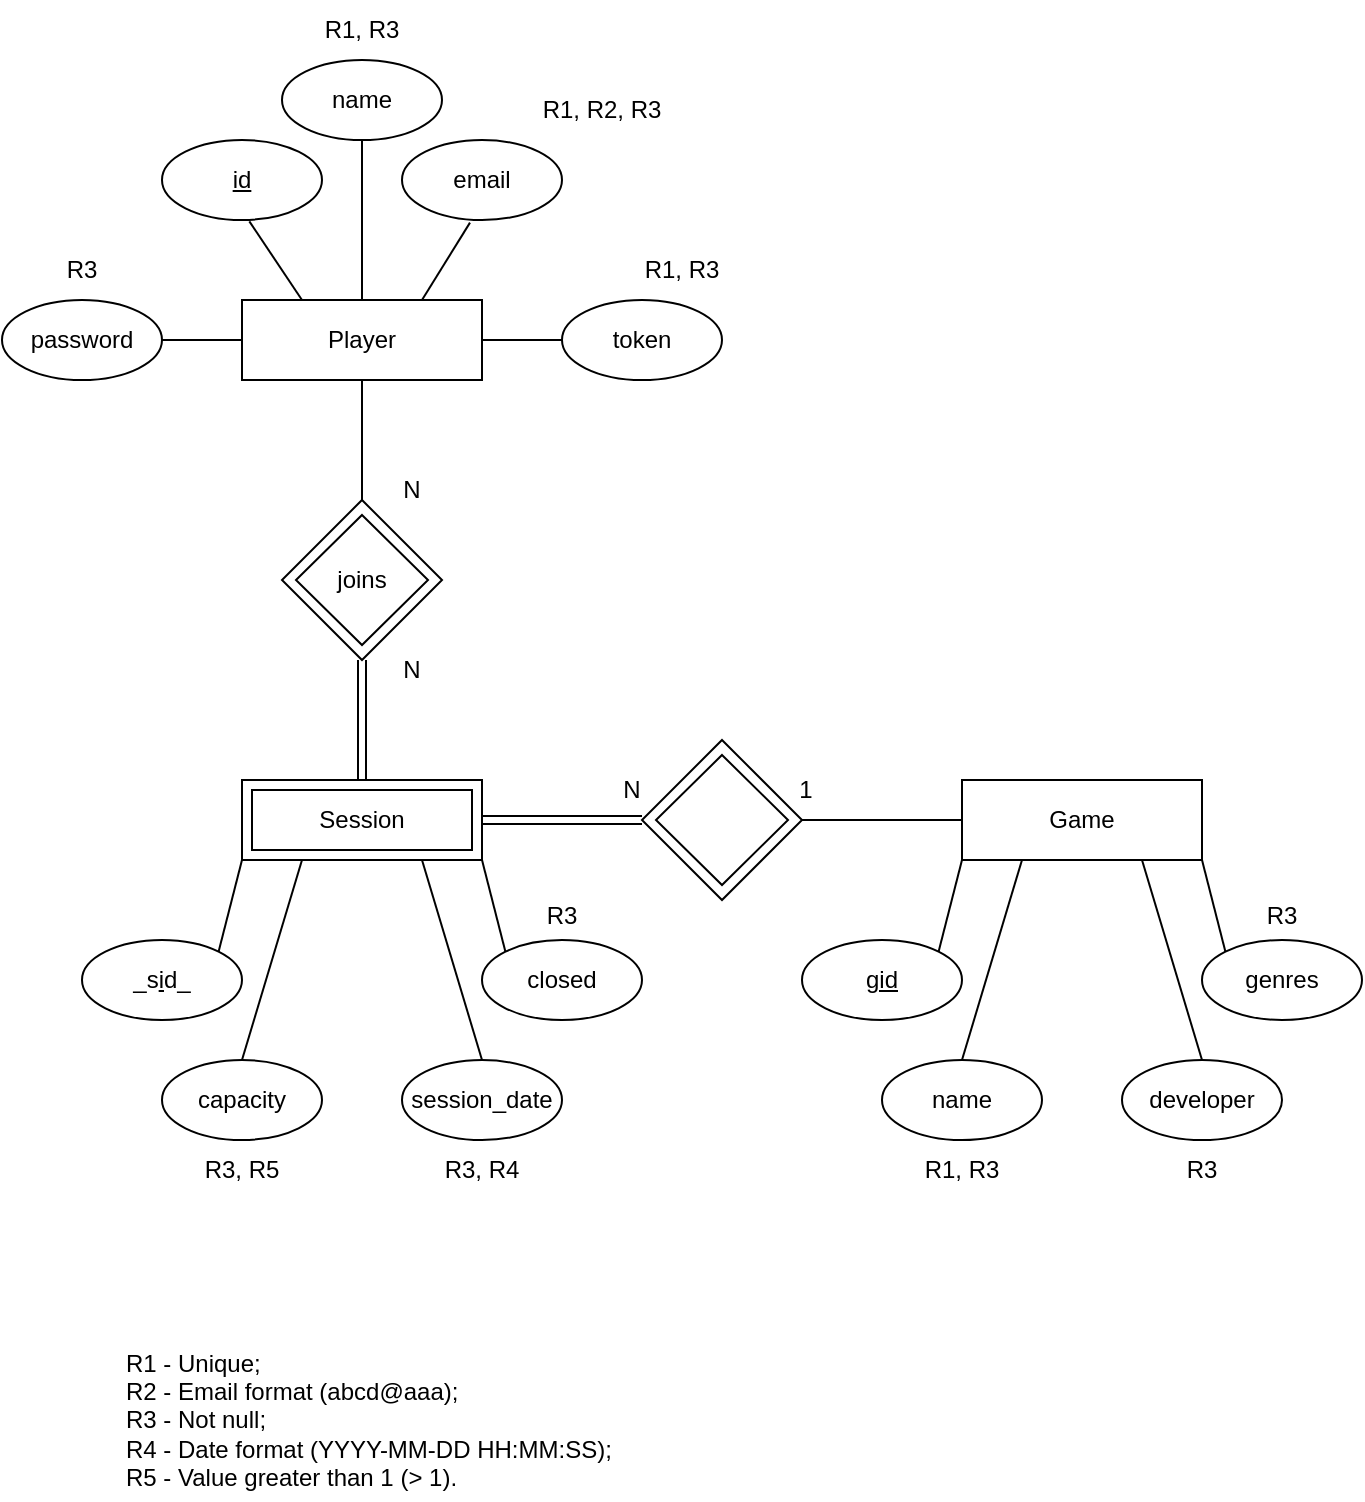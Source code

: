 <mxfile version="20.8.16" type="device"><diagram name="Página-1" id="lD163Vnd4FFZl28pI0uj"><mxGraphModel dx="1290" dy="629" grid="1" gridSize="10" guides="1" tooltips="1" connect="1" arrows="1" fold="1" page="1" pageScale="1" pageWidth="827" pageHeight="1169" math="0" shadow="0"><root><mxCell id="0"/><mxCell id="1" parent="0"/><mxCell id="HJrGSc-7__fv8DipX3A_-1" value="Player" style="rounded=0;whiteSpace=wrap;html=1;" parent="1" vertex="1"><mxGeometry x="140" y="400" width="120" height="40" as="geometry"/></mxCell><mxCell id="HJrGSc-7__fv8DipX3A_-2" value="name" style="ellipse;whiteSpace=wrap;html=1;fontStyle=0" parent="1" vertex="1"><mxGeometry x="160" y="280" width="80" height="40" as="geometry"/></mxCell><mxCell id="HJrGSc-7__fv8DipX3A_-3" value="" style="endArrow=none;html=1;rounded=0;exitX=0.5;exitY=1;exitDx=0;exitDy=0;entryX=0.5;entryY=0;entryDx=0;entryDy=0;" parent="1" source="HJrGSc-7__fv8DipX3A_-2" target="HJrGSc-7__fv8DipX3A_-1" edge="1"><mxGeometry width="50" height="50" relative="1" as="geometry"><mxPoint x="400" y="720" as="sourcePoint"/><mxPoint x="450" y="670" as="targetPoint"/></mxGeometry></mxCell><mxCell id="HJrGSc-7__fv8DipX3A_-4" value="email" style="ellipse;whiteSpace=wrap;html=1;fontStyle=0" parent="1" vertex="1"><mxGeometry x="220" y="320" width="80" height="40" as="geometry"/></mxCell><mxCell id="HJrGSc-7__fv8DipX3A_-5" value="id" style="ellipse;whiteSpace=wrap;html=1;fontStyle=4" parent="1" vertex="1"><mxGeometry x="100" y="320" width="80" height="40" as="geometry"/></mxCell><mxCell id="HJrGSc-7__fv8DipX3A_-6" value="token" style="ellipse;whiteSpace=wrap;html=1;fontStyle=0" parent="1" vertex="1"><mxGeometry x="300" y="400" width="80" height="40" as="geometry"/></mxCell><mxCell id="HJrGSc-7__fv8DipX3A_-7" value="" style="endArrow=none;html=1;rounded=0;exitX=0.546;exitY=1.017;exitDx=0;exitDy=0;entryX=0.25;entryY=0;entryDx=0;entryDy=0;exitPerimeter=0;" parent="1" source="HJrGSc-7__fv8DipX3A_-5" target="HJrGSc-7__fv8DipX3A_-1" edge="1"><mxGeometry width="50" height="50" relative="1" as="geometry"><mxPoint x="230" y="670" as="sourcePoint"/><mxPoint x="280" y="620" as="targetPoint"/></mxGeometry></mxCell><mxCell id="HJrGSc-7__fv8DipX3A_-8" value="" style="endArrow=none;html=1;rounded=0;entryX=0.425;entryY=1.033;entryDx=0;entryDy=0;entryPerimeter=0;exitX=0.75;exitY=0;exitDx=0;exitDy=0;" parent="1" source="HJrGSc-7__fv8DipX3A_-1" target="HJrGSc-7__fv8DipX3A_-4" edge="1"><mxGeometry width="50" height="50" relative="1" as="geometry"><mxPoint x="400" y="720" as="sourcePoint"/><mxPoint x="450" y="670" as="targetPoint"/></mxGeometry></mxCell><mxCell id="HJrGSc-7__fv8DipX3A_-9" value="" style="endArrow=none;html=1;rounded=0;entryX=0;entryY=0.5;entryDx=0;entryDy=0;exitX=1;exitY=0.5;exitDx=0;exitDy=0;" parent="1" source="HJrGSc-7__fv8DipX3A_-1" target="HJrGSc-7__fv8DipX3A_-6" edge="1"><mxGeometry width="50" height="50" relative="1" as="geometry"><mxPoint x="280" y="660" as="sourcePoint"/><mxPoint x="330" y="610" as="targetPoint"/></mxGeometry></mxCell><mxCell id="HJrGSc-7__fv8DipX3A_-10" value="Game" style="rounded=0;whiteSpace=wrap;html=1;" parent="1" vertex="1"><mxGeometry x="500" y="640" width="120" height="40" as="geometry"/></mxCell><mxCell id="HJrGSc-7__fv8DipX3A_-11" value="gid" style="ellipse;whiteSpace=wrap;html=1;fontStyle=4" parent="1" vertex="1"><mxGeometry x="420" y="720" width="80" height="40" as="geometry"/></mxCell><mxCell id="HJrGSc-7__fv8DipX3A_-12" value="name" style="ellipse;whiteSpace=wrap;html=1;fontStyle=0" parent="1" vertex="1"><mxGeometry x="460" y="780" width="80" height="40" as="geometry"/></mxCell><mxCell id="HJrGSc-7__fv8DipX3A_-13" value="developer" style="ellipse;whiteSpace=wrap;html=1;fontStyle=0" parent="1" vertex="1"><mxGeometry x="580" y="780" width="80" height="40" as="geometry"/></mxCell><mxCell id="HJrGSc-7__fv8DipX3A_-14" value="genres" style="ellipse;whiteSpace=wrap;html=1;fontStyle=0" parent="1" vertex="1"><mxGeometry x="620" y="720" width="80" height="40" as="geometry"/></mxCell><mxCell id="HJrGSc-7__fv8DipX3A_-15" value="" style="endArrow=none;html=1;rounded=0;entryX=0;entryY=1;entryDx=0;entryDy=0;exitX=1;exitY=0;exitDx=0;exitDy=0;" parent="1" source="HJrGSc-7__fv8DipX3A_-11" target="HJrGSc-7__fv8DipX3A_-10" edge="1"><mxGeometry width="50" height="50" relative="1" as="geometry"><mxPoint x="300" y="820" as="sourcePoint"/><mxPoint x="350" y="770" as="targetPoint"/></mxGeometry></mxCell><mxCell id="HJrGSc-7__fv8DipX3A_-16" value="" style="endArrow=none;html=1;rounded=0;exitX=0.5;exitY=0;exitDx=0;exitDy=0;entryX=0.25;entryY=1;entryDx=0;entryDy=0;" parent="1" source="HJrGSc-7__fv8DipX3A_-12" target="HJrGSc-7__fv8DipX3A_-10" edge="1"><mxGeometry width="50" height="50" relative="1" as="geometry"><mxPoint x="580" y="780" as="sourcePoint"/><mxPoint x="520" y="690" as="targetPoint"/></mxGeometry></mxCell><mxCell id="HJrGSc-7__fv8DipX3A_-17" value="" style="endArrow=none;html=1;rounded=0;entryX=0.75;entryY=1;entryDx=0;entryDy=0;exitX=0.5;exitY=0;exitDx=0;exitDy=0;" parent="1" source="HJrGSc-7__fv8DipX3A_-13" target="HJrGSc-7__fv8DipX3A_-10" edge="1"><mxGeometry width="50" height="50" relative="1" as="geometry"><mxPoint x="490" y="870" as="sourcePoint"/><mxPoint x="540" y="820" as="targetPoint"/></mxGeometry></mxCell><mxCell id="HJrGSc-7__fv8DipX3A_-18" value="" style="endArrow=none;html=1;rounded=0;entryX=1;entryY=1;entryDx=0;entryDy=0;exitX=0;exitY=0;exitDx=0;exitDy=0;" parent="1" source="HJrGSc-7__fv8DipX3A_-14" target="HJrGSc-7__fv8DipX3A_-10" edge="1"><mxGeometry width="50" height="50" relative="1" as="geometry"><mxPoint x="490" y="900" as="sourcePoint"/><mxPoint x="540" y="850" as="targetPoint"/></mxGeometry></mxCell><mxCell id="HJrGSc-7__fv8DipX3A_-22" value="capacity" style="ellipse;whiteSpace=wrap;html=1;fontStyle=0" parent="1" vertex="1"><mxGeometry x="100" y="780" width="80" height="40" as="geometry"/></mxCell><mxCell id="HJrGSc-7__fv8DipX3A_-23" value="session_date" style="ellipse;whiteSpace=wrap;html=1;fontStyle=0" parent="1" vertex="1"><mxGeometry x="220" y="780" width="80" height="40" as="geometry"/></mxCell><mxCell id="HJrGSc-7__fv8DipX3A_-25" value="" style="endArrow=none;html=1;rounded=0;entryX=0.25;entryY=1;entryDx=0;entryDy=0;exitX=0.5;exitY=0;exitDx=0;exitDy=0;" parent="1" source="HJrGSc-7__fv8DipX3A_-22" edge="1" target="R3QhaNTgJ3RTfWgvDygv-2"><mxGeometry width="50" height="50" relative="1" as="geometry"><mxPoint x="217" y="797.5" as="sourcePoint"/><mxPoint x="176.96" y="707.5" as="targetPoint"/></mxGeometry></mxCell><mxCell id="HJrGSc-7__fv8DipX3A_-26" value="" style="endArrow=none;html=1;rounded=0;entryX=0.75;entryY=1;entryDx=0;entryDy=0;exitX=0.5;exitY=0;exitDx=0;exitDy=0;" parent="1" source="HJrGSc-7__fv8DipX3A_-23" edge="1" target="R3QhaNTgJ3RTfWgvDygv-2"><mxGeometry width="50" height="50" relative="1" as="geometry"><mxPoint x="217" y="787.5" as="sourcePoint"/><mxPoint x="227" y="707.5" as="targetPoint"/></mxGeometry></mxCell><mxCell id="HJrGSc-7__fv8DipX3A_-32" value="" style="endArrow=none;html=1;rounded=0;entryX=0;entryY=0.5;entryDx=0;entryDy=0;exitX=1;exitY=0.5;exitDx=0;exitDy=0;" parent="1" source="4z2w1f68KjVx0mHR2dab-5" target="HJrGSc-7__fv8DipX3A_-10" edge="1"><mxGeometry width="50" height="50" relative="1" as="geometry"><mxPoint x="410" y="680" as="sourcePoint"/><mxPoint x="480" y="670" as="targetPoint"/></mxGeometry></mxCell><mxCell id="HJrGSc-7__fv8DipX3A_-35" value="" style="endArrow=none;html=1;rounded=0;entryX=0.5;entryY=1;entryDx=0;entryDy=0;exitX=0.5;exitY=0;exitDx=0;exitDy=0;" parent="1" source="4z2w1f68KjVx0mHR2dab-4" target="HJrGSc-7__fv8DipX3A_-1" edge="1"><mxGeometry width="50" height="50" relative="1" as="geometry"><mxPoint x="190" y="505" as="sourcePoint"/><mxPoint x="220" y="405" as="targetPoint"/></mxGeometry></mxCell><mxCell id="HJrGSc-7__fv8DipX3A_-37" value="N" style="text;html=1;align=center;verticalAlign=middle;whiteSpace=wrap;rounded=0;" parent="1" vertex="1"><mxGeometry x="210" y="570" width="30" height="30" as="geometry"/></mxCell><mxCell id="HJrGSc-7__fv8DipX3A_-39" value="N" style="text;html=1;align=center;verticalAlign=middle;whiteSpace=wrap;rounded=0;" parent="1" vertex="1"><mxGeometry x="210" y="480" width="30" height="30" as="geometry"/></mxCell><mxCell id="HJrGSc-7__fv8DipX3A_-40" value="N" style="text;html=1;align=center;verticalAlign=middle;whiteSpace=wrap;rounded=0;" parent="1" vertex="1"><mxGeometry x="320" y="630" width="30" height="30" as="geometry"/></mxCell><mxCell id="HJrGSc-7__fv8DipX3A_-41" value="1" style="text;html=1;align=center;verticalAlign=middle;whiteSpace=wrap;rounded=0;" parent="1" vertex="1"><mxGeometry x="407" y="630" width="30" height="30" as="geometry"/></mxCell><mxCell id="R3QhaNTgJ3RTfWgvDygv-2" value="Session" style="shape=ext;margin=3;double=1;whiteSpace=wrap;html=1;align=center;" parent="1" vertex="1"><mxGeometry x="140" y="640" width="120" height="40" as="geometry"/></mxCell><mxCell id="R3QhaNTgJ3RTfWgvDygv-3" value="password" style="ellipse;whiteSpace=wrap;html=1;fontStyle=0" parent="1" vertex="1"><mxGeometry x="20" y="400" width="80" height="40" as="geometry"/></mxCell><mxCell id="R3QhaNTgJ3RTfWgvDygv-4" value="" style="endArrow=none;html=1;rounded=0;entryX=0;entryY=0.5;entryDx=0;entryDy=0;exitX=1;exitY=0.5;exitDx=0;exitDy=0;" parent="1" source="R3QhaNTgJ3RTfWgvDygv-3" target="HJrGSc-7__fv8DipX3A_-1" edge="1"><mxGeometry width="50" height="50" relative="1" as="geometry"><mxPoint x="80" y="590" as="sourcePoint"/><mxPoint x="130" y="540" as="targetPoint"/></mxGeometry></mxCell><mxCell id="U0-rCjGXiwN4bi-g_Ya--1" value="closed" style="ellipse;whiteSpace=wrap;html=1;fontStyle=0" parent="1" vertex="1"><mxGeometry x="260" y="720" width="80" height="40" as="geometry"/></mxCell><mxCell id="4z2w1f68KjVx0mHR2dab-3" value="" style="shape=link;html=1;rounded=0;entryX=0.5;entryY=1;entryDx=0;entryDy=0;exitX=0.5;exitY=0;exitDx=0;exitDy=0;" edge="1" parent="1" source="R3QhaNTgJ3RTfWgvDygv-2" target="4z2w1f68KjVx0mHR2dab-4"><mxGeometry width="100" relative="1" as="geometry"><mxPoint x="230" y="620" as="sourcePoint"/><mxPoint x="190" y="565" as="targetPoint"/></mxGeometry></mxCell><mxCell id="4z2w1f68KjVx0mHR2dab-4" value="" style="rhombus;whiteSpace=wrap;html=1;" vertex="1" parent="1"><mxGeometry x="160" y="500" width="80" height="80" as="geometry"/></mxCell><mxCell id="4z2w1f68KjVx0mHR2dab-5" value="" style="rhombus;whiteSpace=wrap;html=1;" vertex="1" parent="1"><mxGeometry x="340" y="620" width="80" height="80" as="geometry"/></mxCell><mxCell id="4z2w1f68KjVx0mHR2dab-6" value="" style="shape=link;html=1;rounded=0;entryX=0;entryY=0.5;entryDx=0;entryDy=0;exitX=1;exitY=0.5;exitDx=0;exitDy=0;" edge="1" parent="1" source="R3QhaNTgJ3RTfWgvDygv-2" target="4z2w1f68KjVx0mHR2dab-5"><mxGeometry width="100" relative="1" as="geometry"><mxPoint x="207" y="657.5" as="sourcePoint"/><mxPoint x="347" y="677.5" as="targetPoint"/></mxGeometry></mxCell><mxCell id="4z2w1f68KjVx0mHR2dab-7" value="" style="rhombus;whiteSpace=wrap;html=1;" vertex="1" parent="1"><mxGeometry x="347" y="627.5" width="66" height="65" as="geometry"/></mxCell><mxCell id="4z2w1f68KjVx0mHR2dab-8" value="joins" style="rhombus;whiteSpace=wrap;html=1;" vertex="1" parent="1"><mxGeometry x="167" y="507.5" width="66" height="65" as="geometry"/></mxCell><mxCell id="4z2w1f68KjVx0mHR2dab-9" value="" style="endArrow=none;html=1;rounded=0;entryX=0;entryY=1;entryDx=0;entryDy=0;exitX=1;exitY=0;exitDx=0;exitDy=0;" edge="1" parent="1" source="4z2w1f68KjVx0mHR2dab-11"><mxGeometry width="50" height="50" relative="1" as="geometry"><mxPoint x="90" y="670" as="sourcePoint"/><mxPoint x="140" y="680" as="targetPoint"/></mxGeometry></mxCell><mxCell id="4z2w1f68KjVx0mHR2dab-10" value="" style="endArrow=none;html=1;rounded=0;entryX=1;entryY=1;entryDx=0;entryDy=0;exitX=0;exitY=0;exitDx=0;exitDy=0;" edge="1" parent="1" source="U0-rCjGXiwN4bi-g_Ya--1" target="R3QhaNTgJ3RTfWgvDygv-2"><mxGeometry width="50" height="50" relative="1" as="geometry"><mxPoint x="105.533" y="771.988" as="sourcePoint"/><mxPoint x="150" y="690" as="targetPoint"/></mxGeometry></mxCell><mxCell id="4z2w1f68KjVx0mHR2dab-11" value="_s&lt;u&gt;i&lt;/u&gt;d_" style="ellipse;whiteSpace=wrap;html=1;fontStyle=0" vertex="1" parent="1"><mxGeometry x="60" y="720" width="80" height="40" as="geometry"/></mxCell><mxCell id="4z2w1f68KjVx0mHR2dab-13" value="R1 - Unique;&lt;br&gt;R2 - Email format (abcd@aaa);&lt;br&gt;R3 - Not null;&lt;br&gt;R4 - Date format (YYYY-MM-DD HH:MM:SS);&lt;br&gt;R5 - Value greater than 1 (&amp;gt; 1)." style="text;html=1;strokeColor=none;fillColor=none;align=left;verticalAlign=middle;whiteSpace=wrap;rounded=0;" vertex="1" parent="1"><mxGeometry x="80" y="920" width="280" height="80" as="geometry"/></mxCell><mxCell id="4z2w1f68KjVx0mHR2dab-15" value="R1, R3" style="text;html=1;align=center;verticalAlign=middle;whiteSpace=wrap;rounded=0;" vertex="1" parent="1"><mxGeometry x="160" y="250" width="80" height="30" as="geometry"/></mxCell><mxCell id="4z2w1f68KjVx0mHR2dab-16" value="R1, R2, R3" style="text;html=1;align=center;verticalAlign=middle;whiteSpace=wrap;rounded=0;" vertex="1" parent="1"><mxGeometry x="280" y="290" width="80" height="30" as="geometry"/></mxCell><mxCell id="4z2w1f68KjVx0mHR2dab-19" value="R1, R3" style="text;html=1;align=center;verticalAlign=middle;whiteSpace=wrap;rounded=0;" vertex="1" parent="1"><mxGeometry x="320" y="370" width="80" height="30" as="geometry"/></mxCell><mxCell id="4z2w1f68KjVx0mHR2dab-20" value="R3" style="text;html=1;align=center;verticalAlign=middle;whiteSpace=wrap;rounded=0;" vertex="1" parent="1"><mxGeometry x="40" y="370" width="40" height="30" as="geometry"/></mxCell><mxCell id="4z2w1f68KjVx0mHR2dab-22" value="R1, R3" style="text;html=1;align=center;verticalAlign=middle;whiteSpace=wrap;rounded=0;" vertex="1" parent="1"><mxGeometry x="460" y="820" width="80" height="30" as="geometry"/></mxCell><mxCell id="4z2w1f68KjVx0mHR2dab-25" value="R3" style="text;html=1;align=center;verticalAlign=middle;whiteSpace=wrap;rounded=0;" vertex="1" parent="1"><mxGeometry x="600" y="820" width="40" height="30" as="geometry"/></mxCell><mxCell id="4z2w1f68KjVx0mHR2dab-26" value="R3" style="text;html=1;align=center;verticalAlign=middle;whiteSpace=wrap;rounded=0;" vertex="1" parent="1"><mxGeometry x="640" y="692.5" width="40" height="30" as="geometry"/></mxCell><mxCell id="4z2w1f68KjVx0mHR2dab-28" value="R3, R4" style="text;html=1;align=center;verticalAlign=middle;whiteSpace=wrap;rounded=0;" vertex="1" parent="1"><mxGeometry x="220" y="820" width="80" height="30" as="geometry"/></mxCell><mxCell id="4z2w1f68KjVx0mHR2dab-29" value="R3" style="text;html=1;align=center;verticalAlign=middle;whiteSpace=wrap;rounded=0;" vertex="1" parent="1"><mxGeometry x="280" y="692.5" width="40" height="30" as="geometry"/></mxCell><mxCell id="4z2w1f68KjVx0mHR2dab-30" value="R3, R5" style="text;html=1;align=center;verticalAlign=middle;whiteSpace=wrap;rounded=0;" vertex="1" parent="1"><mxGeometry x="100" y="820" width="80" height="30" as="geometry"/></mxCell></root></mxGraphModel></diagram></mxfile>